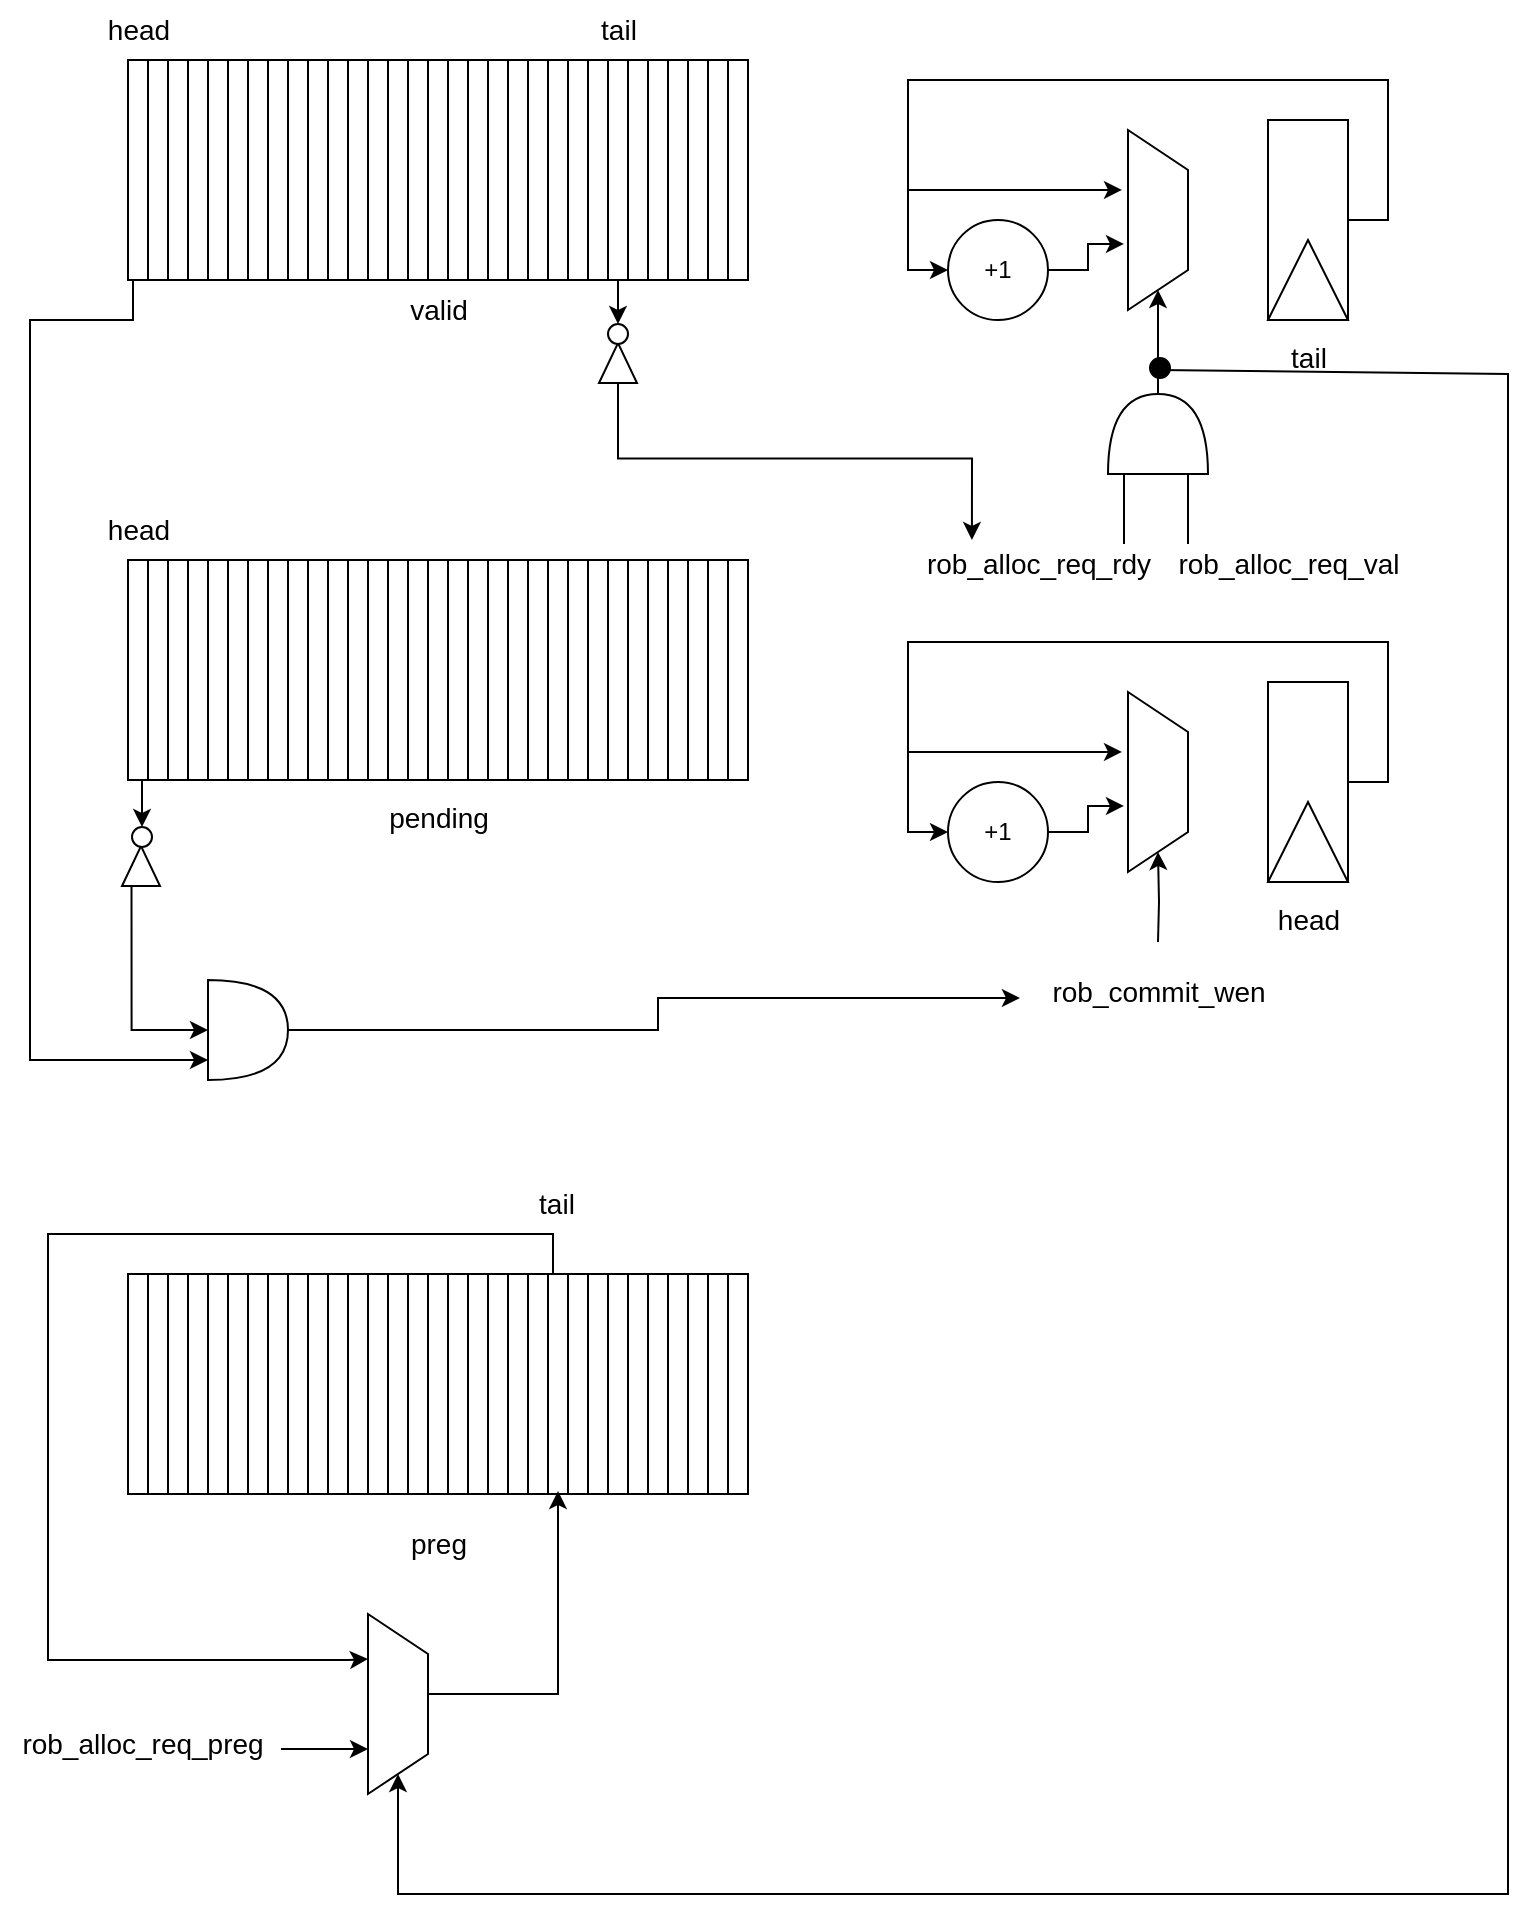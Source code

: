 <mxfile version="24.8.6">
  <diagram name="第 1 页" id="hRMLbgi6yYKYOpbBuX7m">
    <mxGraphModel dx="1364" dy="793" grid="1" gridSize="10" guides="1" tooltips="1" connect="1" arrows="1" fold="1" page="1" pageScale="1" pageWidth="827" pageHeight="1169" math="0" shadow="0">
      <root>
        <mxCell id="0" />
        <mxCell id="1" parent="0" />
        <mxCell id="mJkIKe1cEbUoPiehUwoR-169" style="edgeStyle=orthogonalEdgeStyle;rounded=0;orthogonalLoop=1;jettySize=auto;html=1;exitX=0;exitY=0.25;exitDx=0;exitDy=0;" edge="1" parent="1" source="mJkIKe1cEbUoPiehUwoR-2">
          <mxGeometry relative="1" as="geometry">
            <mxPoint x="110" y="663" as="targetPoint" />
            <Array as="points">
              <mxPoint x="73" y="293" />
              <mxPoint x="21" y="293" />
              <mxPoint x="21" y="663" />
              <mxPoint x="70" y="663" />
            </Array>
          </mxGeometry>
        </mxCell>
        <mxCell id="mJkIKe1cEbUoPiehUwoR-2" value="" style="rounded=0;whiteSpace=wrap;html=1;rotation=-90;" vertex="1" parent="1">
          <mxGeometry x="20" y="213" width="110" height="10" as="geometry" />
        </mxCell>
        <mxCell id="mJkIKe1cEbUoPiehUwoR-3" value="" style="rounded=0;whiteSpace=wrap;html=1;rotation=-90;" vertex="1" parent="1">
          <mxGeometry x="30" y="213" width="110" height="10" as="geometry" />
        </mxCell>
        <mxCell id="mJkIKe1cEbUoPiehUwoR-4" value="" style="rounded=0;whiteSpace=wrap;html=1;rotation=-90;" vertex="1" parent="1">
          <mxGeometry x="40" y="213" width="110" height="10" as="geometry" />
        </mxCell>
        <mxCell id="mJkIKe1cEbUoPiehUwoR-5" value="" style="rounded=0;whiteSpace=wrap;html=1;rotation=-90;" vertex="1" parent="1">
          <mxGeometry x="50" y="213" width="110" height="10" as="geometry" />
        </mxCell>
        <mxCell id="mJkIKe1cEbUoPiehUwoR-6" value="" style="rounded=0;whiteSpace=wrap;html=1;rotation=-90;" vertex="1" parent="1">
          <mxGeometry x="60" y="213" width="110" height="10" as="geometry" />
        </mxCell>
        <mxCell id="mJkIKe1cEbUoPiehUwoR-7" value="" style="rounded=0;whiteSpace=wrap;html=1;rotation=-90;" vertex="1" parent="1">
          <mxGeometry x="70" y="213" width="110" height="10" as="geometry" />
        </mxCell>
        <mxCell id="mJkIKe1cEbUoPiehUwoR-8" value="" style="rounded=0;whiteSpace=wrap;html=1;rotation=-90;" vertex="1" parent="1">
          <mxGeometry x="80" y="213" width="110" height="10" as="geometry" />
        </mxCell>
        <mxCell id="mJkIKe1cEbUoPiehUwoR-9" value="" style="rounded=0;whiteSpace=wrap;html=1;rotation=-90;" vertex="1" parent="1">
          <mxGeometry x="90" y="213" width="110" height="10" as="geometry" />
        </mxCell>
        <mxCell id="mJkIKe1cEbUoPiehUwoR-10" value="" style="rounded=0;whiteSpace=wrap;html=1;rotation=-90;" vertex="1" parent="1">
          <mxGeometry x="100" y="213" width="110" height="10" as="geometry" />
        </mxCell>
        <mxCell id="mJkIKe1cEbUoPiehUwoR-11" value="" style="rounded=0;whiteSpace=wrap;html=1;rotation=-90;" vertex="1" parent="1">
          <mxGeometry x="110" y="213" width="110" height="10" as="geometry" />
        </mxCell>
        <mxCell id="mJkIKe1cEbUoPiehUwoR-12" value="" style="rounded=0;whiteSpace=wrap;html=1;rotation=-90;" vertex="1" parent="1">
          <mxGeometry x="120" y="213" width="110" height="10" as="geometry" />
        </mxCell>
        <mxCell id="mJkIKe1cEbUoPiehUwoR-13" value="" style="rounded=0;whiteSpace=wrap;html=1;rotation=-90;" vertex="1" parent="1">
          <mxGeometry x="130" y="213" width="110" height="10" as="geometry" />
        </mxCell>
        <mxCell id="mJkIKe1cEbUoPiehUwoR-14" value="" style="rounded=0;whiteSpace=wrap;html=1;rotation=-90;" vertex="1" parent="1">
          <mxGeometry x="140" y="213" width="110" height="10" as="geometry" />
        </mxCell>
        <mxCell id="mJkIKe1cEbUoPiehUwoR-15" value="" style="rounded=0;whiteSpace=wrap;html=1;rotation=-90;" vertex="1" parent="1">
          <mxGeometry x="150" y="213" width="110" height="10" as="geometry" />
        </mxCell>
        <mxCell id="mJkIKe1cEbUoPiehUwoR-16" value="" style="rounded=0;whiteSpace=wrap;html=1;rotation=-90;" vertex="1" parent="1">
          <mxGeometry x="160" y="213" width="110" height="10" as="geometry" />
        </mxCell>
        <mxCell id="mJkIKe1cEbUoPiehUwoR-17" value="" style="rounded=0;whiteSpace=wrap;html=1;rotation=-90;" vertex="1" parent="1">
          <mxGeometry x="170" y="213" width="110" height="10" as="geometry" />
        </mxCell>
        <mxCell id="mJkIKe1cEbUoPiehUwoR-18" value="" style="rounded=0;whiteSpace=wrap;html=1;rotation=-90;" vertex="1" parent="1">
          <mxGeometry x="170" y="213" width="110" height="10" as="geometry" />
        </mxCell>
        <mxCell id="mJkIKe1cEbUoPiehUwoR-19" value="" style="rounded=0;whiteSpace=wrap;html=1;rotation=-90;" vertex="1" parent="1">
          <mxGeometry x="180" y="213" width="110" height="10" as="geometry" />
        </mxCell>
        <mxCell id="mJkIKe1cEbUoPiehUwoR-20" value="" style="rounded=0;whiteSpace=wrap;html=1;rotation=-90;" vertex="1" parent="1">
          <mxGeometry x="190" y="213" width="110" height="10" as="geometry" />
        </mxCell>
        <mxCell id="mJkIKe1cEbUoPiehUwoR-21" value="" style="rounded=0;whiteSpace=wrap;html=1;rotation=-90;" vertex="1" parent="1">
          <mxGeometry x="200" y="213" width="110" height="10" as="geometry" />
        </mxCell>
        <mxCell id="mJkIKe1cEbUoPiehUwoR-22" value="" style="rounded=0;whiteSpace=wrap;html=1;rotation=-90;" vertex="1" parent="1">
          <mxGeometry x="210" y="213" width="110" height="10" as="geometry" />
        </mxCell>
        <mxCell id="mJkIKe1cEbUoPiehUwoR-23" value="" style="rounded=0;whiteSpace=wrap;html=1;rotation=-90;" vertex="1" parent="1">
          <mxGeometry x="220" y="213" width="110" height="10" as="geometry" />
        </mxCell>
        <mxCell id="mJkIKe1cEbUoPiehUwoR-24" value="" style="rounded=0;whiteSpace=wrap;html=1;rotation=-90;" vertex="1" parent="1">
          <mxGeometry x="230" y="213" width="110" height="10" as="geometry" />
        </mxCell>
        <mxCell id="mJkIKe1cEbUoPiehUwoR-25" value="" style="rounded=0;whiteSpace=wrap;html=1;rotation=-90;" vertex="1" parent="1">
          <mxGeometry x="240" y="213" width="110" height="10" as="geometry" />
        </mxCell>
        <mxCell id="mJkIKe1cEbUoPiehUwoR-26" value="" style="rounded=0;whiteSpace=wrap;html=1;rotation=-90;" vertex="1" parent="1">
          <mxGeometry x="250" y="213" width="110" height="10" as="geometry" />
        </mxCell>
        <mxCell id="mJkIKe1cEbUoPiehUwoR-197" style="edgeStyle=orthogonalEdgeStyle;rounded=0;orthogonalLoop=1;jettySize=auto;html=1;exitX=0;exitY=0.25;exitDx=0;exitDy=0;entryX=0.5;entryY=0;entryDx=0;entryDy=0;" edge="1" parent="1" source="mJkIKe1cEbUoPiehUwoR-27" target="mJkIKe1cEbUoPiehUwoR-195">
          <mxGeometry relative="1" as="geometry" />
        </mxCell>
        <mxCell id="mJkIKe1cEbUoPiehUwoR-27" value="" style="rounded=0;whiteSpace=wrap;html=1;rotation=-90;" vertex="1" parent="1">
          <mxGeometry x="260" y="213" width="110" height="10" as="geometry" />
        </mxCell>
        <mxCell id="mJkIKe1cEbUoPiehUwoR-28" value="" style="rounded=0;whiteSpace=wrap;html=1;rotation=-90;" vertex="1" parent="1">
          <mxGeometry x="270" y="213" width="110" height="10" as="geometry" />
        </mxCell>
        <mxCell id="mJkIKe1cEbUoPiehUwoR-29" value="" style="rounded=0;whiteSpace=wrap;html=1;rotation=-90;" vertex="1" parent="1">
          <mxGeometry x="280" y="213" width="110" height="10" as="geometry" />
        </mxCell>
        <mxCell id="mJkIKe1cEbUoPiehUwoR-30" value="" style="rounded=0;whiteSpace=wrap;html=1;rotation=-90;" vertex="1" parent="1">
          <mxGeometry x="290" y="213" width="110" height="10" as="geometry" />
        </mxCell>
        <mxCell id="mJkIKe1cEbUoPiehUwoR-31" value="" style="rounded=0;whiteSpace=wrap;html=1;rotation=-90;" vertex="1" parent="1">
          <mxGeometry x="300" y="213" width="110" height="10" as="geometry" />
        </mxCell>
        <mxCell id="mJkIKe1cEbUoPiehUwoR-32" value="" style="rounded=0;whiteSpace=wrap;html=1;rotation=-90;" vertex="1" parent="1">
          <mxGeometry x="310" y="213" width="110" height="10" as="geometry" />
        </mxCell>
        <mxCell id="mJkIKe1cEbUoPiehUwoR-33" value="" style="rounded=0;whiteSpace=wrap;html=1;rotation=-90;" vertex="1" parent="1">
          <mxGeometry x="320" y="213" width="110" height="10" as="geometry" />
        </mxCell>
        <mxCell id="mJkIKe1cEbUoPiehUwoR-34" value="" style="rounded=0;whiteSpace=wrap;html=1;rotation=-90;" vertex="1" parent="1">
          <mxGeometry x="20" y="463" width="110" height="10" as="geometry" />
        </mxCell>
        <mxCell id="mJkIKe1cEbUoPiehUwoR-179" style="edgeStyle=orthogonalEdgeStyle;rounded=0;orthogonalLoop=1;jettySize=auto;html=1;exitX=0;exitY=0;exitDx=0;exitDy=0;entryX=0.5;entryY=0;entryDx=0;entryDy=0;" edge="1" parent="1" source="mJkIKe1cEbUoPiehUwoR-35" target="mJkIKe1cEbUoPiehUwoR-174">
          <mxGeometry relative="1" as="geometry" />
        </mxCell>
        <mxCell id="mJkIKe1cEbUoPiehUwoR-35" value="" style="rounded=0;whiteSpace=wrap;html=1;rotation=-90;" vertex="1" parent="1">
          <mxGeometry x="30" y="463" width="110" height="10" as="geometry" />
        </mxCell>
        <mxCell id="mJkIKe1cEbUoPiehUwoR-36" value="" style="rounded=0;whiteSpace=wrap;html=1;rotation=-90;" vertex="1" parent="1">
          <mxGeometry x="40" y="463" width="110" height="10" as="geometry" />
        </mxCell>
        <mxCell id="mJkIKe1cEbUoPiehUwoR-37" value="" style="rounded=0;whiteSpace=wrap;html=1;rotation=-90;" vertex="1" parent="1">
          <mxGeometry x="50" y="463" width="110" height="10" as="geometry" />
        </mxCell>
        <mxCell id="mJkIKe1cEbUoPiehUwoR-38" value="" style="rounded=0;whiteSpace=wrap;html=1;rotation=-90;" vertex="1" parent="1">
          <mxGeometry x="60" y="463" width="110" height="10" as="geometry" />
        </mxCell>
        <mxCell id="mJkIKe1cEbUoPiehUwoR-39" value="" style="rounded=0;whiteSpace=wrap;html=1;rotation=-90;" vertex="1" parent="1">
          <mxGeometry x="70" y="463" width="110" height="10" as="geometry" />
        </mxCell>
        <mxCell id="mJkIKe1cEbUoPiehUwoR-40" value="" style="rounded=0;whiteSpace=wrap;html=1;rotation=-90;" vertex="1" parent="1">
          <mxGeometry x="80" y="463" width="110" height="10" as="geometry" />
        </mxCell>
        <mxCell id="mJkIKe1cEbUoPiehUwoR-41" value="" style="rounded=0;whiteSpace=wrap;html=1;rotation=-90;" vertex="1" parent="1">
          <mxGeometry x="90" y="463" width="110" height="10" as="geometry" />
        </mxCell>
        <mxCell id="mJkIKe1cEbUoPiehUwoR-42" value="" style="rounded=0;whiteSpace=wrap;html=1;rotation=-90;" vertex="1" parent="1">
          <mxGeometry x="100" y="463" width="110" height="10" as="geometry" />
        </mxCell>
        <mxCell id="mJkIKe1cEbUoPiehUwoR-43" value="" style="rounded=0;whiteSpace=wrap;html=1;rotation=-90;" vertex="1" parent="1">
          <mxGeometry x="110" y="463" width="110" height="10" as="geometry" />
        </mxCell>
        <mxCell id="mJkIKe1cEbUoPiehUwoR-44" value="" style="rounded=0;whiteSpace=wrap;html=1;rotation=-90;" vertex="1" parent="1">
          <mxGeometry x="120" y="463" width="110" height="10" as="geometry" />
        </mxCell>
        <mxCell id="mJkIKe1cEbUoPiehUwoR-45" value="" style="rounded=0;whiteSpace=wrap;html=1;rotation=-90;" vertex="1" parent="1">
          <mxGeometry x="130" y="463" width="110" height="10" as="geometry" />
        </mxCell>
        <mxCell id="mJkIKe1cEbUoPiehUwoR-46" value="" style="rounded=0;whiteSpace=wrap;html=1;rotation=-90;" vertex="1" parent="1">
          <mxGeometry x="140" y="463" width="110" height="10" as="geometry" />
        </mxCell>
        <mxCell id="mJkIKe1cEbUoPiehUwoR-47" value="" style="rounded=0;whiteSpace=wrap;html=1;rotation=-90;" vertex="1" parent="1">
          <mxGeometry x="150" y="463" width="110" height="10" as="geometry" />
        </mxCell>
        <mxCell id="mJkIKe1cEbUoPiehUwoR-48" value="" style="rounded=0;whiteSpace=wrap;html=1;rotation=-90;" vertex="1" parent="1">
          <mxGeometry x="160" y="463" width="110" height="10" as="geometry" />
        </mxCell>
        <mxCell id="mJkIKe1cEbUoPiehUwoR-49" value="" style="rounded=0;whiteSpace=wrap;html=1;rotation=-90;" vertex="1" parent="1">
          <mxGeometry x="170" y="463" width="110" height="10" as="geometry" />
        </mxCell>
        <mxCell id="mJkIKe1cEbUoPiehUwoR-50" value="" style="rounded=0;whiteSpace=wrap;html=1;rotation=-90;" vertex="1" parent="1">
          <mxGeometry x="170" y="463" width="110" height="10" as="geometry" />
        </mxCell>
        <mxCell id="mJkIKe1cEbUoPiehUwoR-51" value="" style="rounded=0;whiteSpace=wrap;html=1;rotation=-90;" vertex="1" parent="1">
          <mxGeometry x="180" y="463" width="110" height="10" as="geometry" />
        </mxCell>
        <mxCell id="mJkIKe1cEbUoPiehUwoR-52" value="" style="rounded=0;whiteSpace=wrap;html=1;rotation=-90;" vertex="1" parent="1">
          <mxGeometry x="190" y="463" width="110" height="10" as="geometry" />
        </mxCell>
        <mxCell id="mJkIKe1cEbUoPiehUwoR-53" value="" style="rounded=0;whiteSpace=wrap;html=1;rotation=-90;" vertex="1" parent="1">
          <mxGeometry x="200" y="463" width="110" height="10" as="geometry" />
        </mxCell>
        <mxCell id="mJkIKe1cEbUoPiehUwoR-54" value="" style="rounded=0;whiteSpace=wrap;html=1;rotation=-90;" vertex="1" parent="1">
          <mxGeometry x="210" y="463" width="110" height="10" as="geometry" />
        </mxCell>
        <mxCell id="mJkIKe1cEbUoPiehUwoR-55" value="" style="rounded=0;whiteSpace=wrap;html=1;rotation=-90;" vertex="1" parent="1">
          <mxGeometry x="220" y="463" width="110" height="10" as="geometry" />
        </mxCell>
        <mxCell id="mJkIKe1cEbUoPiehUwoR-56" value="" style="rounded=0;whiteSpace=wrap;html=1;rotation=-90;" vertex="1" parent="1">
          <mxGeometry x="230" y="463" width="110" height="10" as="geometry" />
        </mxCell>
        <mxCell id="mJkIKe1cEbUoPiehUwoR-57" value="" style="rounded=0;whiteSpace=wrap;html=1;rotation=-90;" vertex="1" parent="1">
          <mxGeometry x="240" y="463" width="110" height="10" as="geometry" />
        </mxCell>
        <mxCell id="mJkIKe1cEbUoPiehUwoR-58" value="" style="rounded=0;whiteSpace=wrap;html=1;rotation=-90;" vertex="1" parent="1">
          <mxGeometry x="250" y="463" width="110" height="10" as="geometry" />
        </mxCell>
        <mxCell id="mJkIKe1cEbUoPiehUwoR-59" value="" style="rounded=0;whiteSpace=wrap;html=1;rotation=-90;" vertex="1" parent="1">
          <mxGeometry x="260" y="463" width="110" height="10" as="geometry" />
        </mxCell>
        <mxCell id="mJkIKe1cEbUoPiehUwoR-60" value="" style="rounded=0;whiteSpace=wrap;html=1;rotation=-90;" vertex="1" parent="1">
          <mxGeometry x="270" y="463" width="110" height="10" as="geometry" />
        </mxCell>
        <mxCell id="mJkIKe1cEbUoPiehUwoR-61" value="" style="rounded=0;whiteSpace=wrap;html=1;rotation=-90;" vertex="1" parent="1">
          <mxGeometry x="280" y="463" width="110" height="10" as="geometry" />
        </mxCell>
        <mxCell id="mJkIKe1cEbUoPiehUwoR-62" value="" style="rounded=0;whiteSpace=wrap;html=1;rotation=-90;" vertex="1" parent="1">
          <mxGeometry x="290" y="463" width="110" height="10" as="geometry" />
        </mxCell>
        <mxCell id="mJkIKe1cEbUoPiehUwoR-63" value="" style="rounded=0;whiteSpace=wrap;html=1;rotation=-90;" vertex="1" parent="1">
          <mxGeometry x="300" y="463" width="110" height="10" as="geometry" />
        </mxCell>
        <mxCell id="mJkIKe1cEbUoPiehUwoR-64" value="" style="rounded=0;whiteSpace=wrap;html=1;rotation=-90;" vertex="1" parent="1">
          <mxGeometry x="310" y="463" width="110" height="10" as="geometry" />
        </mxCell>
        <mxCell id="mJkIKe1cEbUoPiehUwoR-65" value="" style="rounded=0;whiteSpace=wrap;html=1;rotation=-90;" vertex="1" parent="1">
          <mxGeometry x="320" y="463" width="110" height="10" as="geometry" />
        </mxCell>
        <mxCell id="mJkIKe1cEbUoPiehUwoR-66" value="" style="rounded=0;whiteSpace=wrap;html=1;rotation=-90;" vertex="1" parent="1">
          <mxGeometry x="20" y="820" width="110" height="10" as="geometry" />
        </mxCell>
        <mxCell id="mJkIKe1cEbUoPiehUwoR-67" value="" style="rounded=0;whiteSpace=wrap;html=1;rotation=-90;" vertex="1" parent="1">
          <mxGeometry x="30" y="820" width="110" height="10" as="geometry" />
        </mxCell>
        <mxCell id="mJkIKe1cEbUoPiehUwoR-68" value="" style="rounded=0;whiteSpace=wrap;html=1;rotation=-90;" vertex="1" parent="1">
          <mxGeometry x="40" y="820" width="110" height="10" as="geometry" />
        </mxCell>
        <mxCell id="mJkIKe1cEbUoPiehUwoR-69" value="" style="rounded=0;whiteSpace=wrap;html=1;rotation=-90;" vertex="1" parent="1">
          <mxGeometry x="50" y="820" width="110" height="10" as="geometry" />
        </mxCell>
        <mxCell id="mJkIKe1cEbUoPiehUwoR-70" value="" style="rounded=0;whiteSpace=wrap;html=1;rotation=-90;" vertex="1" parent="1">
          <mxGeometry x="60" y="820" width="110" height="10" as="geometry" />
        </mxCell>
        <mxCell id="mJkIKe1cEbUoPiehUwoR-71" value="" style="rounded=0;whiteSpace=wrap;html=1;rotation=-90;" vertex="1" parent="1">
          <mxGeometry x="70" y="820" width="110" height="10" as="geometry" />
        </mxCell>
        <mxCell id="mJkIKe1cEbUoPiehUwoR-72" value="" style="rounded=0;whiteSpace=wrap;html=1;rotation=-90;" vertex="1" parent="1">
          <mxGeometry x="80" y="820" width="110" height="10" as="geometry" />
        </mxCell>
        <mxCell id="mJkIKe1cEbUoPiehUwoR-73" value="" style="rounded=0;whiteSpace=wrap;html=1;rotation=-90;" vertex="1" parent="1">
          <mxGeometry x="90" y="820" width="110" height="10" as="geometry" />
        </mxCell>
        <mxCell id="mJkIKe1cEbUoPiehUwoR-74" value="" style="rounded=0;whiteSpace=wrap;html=1;rotation=-90;" vertex="1" parent="1">
          <mxGeometry x="100" y="820" width="110" height="10" as="geometry" />
        </mxCell>
        <mxCell id="mJkIKe1cEbUoPiehUwoR-75" value="" style="rounded=0;whiteSpace=wrap;html=1;rotation=-90;" vertex="1" parent="1">
          <mxGeometry x="110" y="820" width="110" height="10" as="geometry" />
        </mxCell>
        <mxCell id="mJkIKe1cEbUoPiehUwoR-76" value="" style="rounded=0;whiteSpace=wrap;html=1;rotation=-90;" vertex="1" parent="1">
          <mxGeometry x="120" y="820" width="110" height="10" as="geometry" />
        </mxCell>
        <mxCell id="mJkIKe1cEbUoPiehUwoR-77" value="" style="rounded=0;whiteSpace=wrap;html=1;rotation=-90;" vertex="1" parent="1">
          <mxGeometry x="130" y="820" width="110" height="10" as="geometry" />
        </mxCell>
        <mxCell id="mJkIKe1cEbUoPiehUwoR-78" value="" style="rounded=0;whiteSpace=wrap;html=1;rotation=-90;" vertex="1" parent="1">
          <mxGeometry x="140" y="820" width="110" height="10" as="geometry" />
        </mxCell>
        <mxCell id="mJkIKe1cEbUoPiehUwoR-79" value="" style="rounded=0;whiteSpace=wrap;html=1;rotation=-90;" vertex="1" parent="1">
          <mxGeometry x="150" y="820" width="110" height="10" as="geometry" />
        </mxCell>
        <mxCell id="mJkIKe1cEbUoPiehUwoR-80" value="" style="rounded=0;whiteSpace=wrap;html=1;rotation=-90;" vertex="1" parent="1">
          <mxGeometry x="160" y="820" width="110" height="10" as="geometry" />
        </mxCell>
        <mxCell id="mJkIKe1cEbUoPiehUwoR-81" value="" style="rounded=0;whiteSpace=wrap;html=1;rotation=-90;" vertex="1" parent="1">
          <mxGeometry x="170" y="820" width="110" height="10" as="geometry" />
        </mxCell>
        <mxCell id="mJkIKe1cEbUoPiehUwoR-82" value="" style="rounded=0;whiteSpace=wrap;html=1;rotation=-90;" vertex="1" parent="1">
          <mxGeometry x="170" y="820" width="110" height="10" as="geometry" />
        </mxCell>
        <mxCell id="mJkIKe1cEbUoPiehUwoR-83" value="" style="rounded=0;whiteSpace=wrap;html=1;rotation=-90;" vertex="1" parent="1">
          <mxGeometry x="180" y="820" width="110" height="10" as="geometry" />
        </mxCell>
        <mxCell id="mJkIKe1cEbUoPiehUwoR-84" value="" style="rounded=0;whiteSpace=wrap;html=1;rotation=-90;" vertex="1" parent="1">
          <mxGeometry x="190" y="820" width="110" height="10" as="geometry" />
        </mxCell>
        <mxCell id="mJkIKe1cEbUoPiehUwoR-85" value="" style="rounded=0;whiteSpace=wrap;html=1;rotation=-90;" vertex="1" parent="1">
          <mxGeometry x="200" y="820" width="110" height="10" as="geometry" />
        </mxCell>
        <mxCell id="mJkIKe1cEbUoPiehUwoR-86" value="" style="rounded=0;whiteSpace=wrap;html=1;rotation=-90;" vertex="1" parent="1">
          <mxGeometry x="210" y="820" width="110" height="10" as="geometry" />
        </mxCell>
        <mxCell id="mJkIKe1cEbUoPiehUwoR-87" value="" style="rounded=0;whiteSpace=wrap;html=1;rotation=-90;" vertex="1" parent="1">
          <mxGeometry x="220" y="820" width="110" height="10" as="geometry" />
        </mxCell>
        <mxCell id="mJkIKe1cEbUoPiehUwoR-202" style="edgeStyle=orthogonalEdgeStyle;rounded=0;orthogonalLoop=1;jettySize=auto;html=1;exitX=1;exitY=0.25;exitDx=0;exitDy=0;entryX=0.25;entryY=1;entryDx=0;entryDy=0;" edge="1" parent="1" source="mJkIKe1cEbUoPiehUwoR-88" target="mJkIKe1cEbUoPiehUwoR-200">
          <mxGeometry relative="1" as="geometry">
            <mxPoint x="100" y="970" as="targetPoint" />
            <Array as="points">
              <mxPoint x="283" y="750" />
              <mxPoint x="30" y="750" />
              <mxPoint x="30" y="963" />
              <mxPoint x="180" y="963" />
            </Array>
          </mxGeometry>
        </mxCell>
        <mxCell id="mJkIKe1cEbUoPiehUwoR-88" value="" style="rounded=0;whiteSpace=wrap;html=1;rotation=-90;" vertex="1" parent="1">
          <mxGeometry x="230" y="820" width="110" height="10" as="geometry" />
        </mxCell>
        <mxCell id="mJkIKe1cEbUoPiehUwoR-89" value="" style="rounded=0;whiteSpace=wrap;html=1;rotation=-90;" vertex="1" parent="1">
          <mxGeometry x="240" y="820" width="110" height="10" as="geometry" />
        </mxCell>
        <mxCell id="mJkIKe1cEbUoPiehUwoR-90" value="" style="rounded=0;whiteSpace=wrap;html=1;rotation=-90;" vertex="1" parent="1">
          <mxGeometry x="250" y="820" width="110" height="10" as="geometry" />
        </mxCell>
        <mxCell id="mJkIKe1cEbUoPiehUwoR-91" value="" style="rounded=0;whiteSpace=wrap;html=1;rotation=-90;" vertex="1" parent="1">
          <mxGeometry x="260" y="820" width="110" height="10" as="geometry" />
        </mxCell>
        <mxCell id="mJkIKe1cEbUoPiehUwoR-92" value="" style="rounded=0;whiteSpace=wrap;html=1;rotation=-90;" vertex="1" parent="1">
          <mxGeometry x="270" y="820" width="110" height="10" as="geometry" />
        </mxCell>
        <mxCell id="mJkIKe1cEbUoPiehUwoR-93" value="" style="rounded=0;whiteSpace=wrap;html=1;rotation=-90;" vertex="1" parent="1">
          <mxGeometry x="280" y="820" width="110" height="10" as="geometry" />
        </mxCell>
        <mxCell id="mJkIKe1cEbUoPiehUwoR-94" value="" style="rounded=0;whiteSpace=wrap;html=1;rotation=-90;" vertex="1" parent="1">
          <mxGeometry x="290" y="820" width="110" height="10" as="geometry" />
        </mxCell>
        <mxCell id="mJkIKe1cEbUoPiehUwoR-95" value="" style="rounded=0;whiteSpace=wrap;html=1;rotation=-90;" vertex="1" parent="1">
          <mxGeometry x="300" y="820" width="110" height="10" as="geometry" />
        </mxCell>
        <mxCell id="mJkIKe1cEbUoPiehUwoR-96" value="" style="rounded=0;whiteSpace=wrap;html=1;rotation=-90;" vertex="1" parent="1">
          <mxGeometry x="310" y="820" width="110" height="10" as="geometry" />
        </mxCell>
        <mxCell id="mJkIKe1cEbUoPiehUwoR-97" value="" style="rounded=0;whiteSpace=wrap;html=1;rotation=-90;" vertex="1" parent="1">
          <mxGeometry x="320" y="820" width="110" height="10" as="geometry" />
        </mxCell>
        <mxCell id="mJkIKe1cEbUoPiehUwoR-130" value="&lt;font style=&quot;font-size: 14px;&quot;&gt;valid&lt;/font&gt;" style="text;html=1;align=center;verticalAlign=middle;resizable=0;points=[];autosize=1;strokeColor=none;fillColor=none;" vertex="1" parent="1">
          <mxGeometry x="200" y="273" width="50" height="30" as="geometry" />
        </mxCell>
        <mxCell id="mJkIKe1cEbUoPiehUwoR-131" value="&lt;font style=&quot;font-size: 14px;&quot;&gt;pending&lt;/font&gt;" style="text;html=1;align=center;verticalAlign=middle;resizable=0;points=[];autosize=1;strokeColor=none;fillColor=none;" vertex="1" parent="1">
          <mxGeometry x="190" y="527" width="70" height="30" as="geometry" />
        </mxCell>
        <mxCell id="mJkIKe1cEbUoPiehUwoR-132" value="&lt;font style=&quot;font-size: 14px;&quot;&gt;preg&lt;/font&gt;" style="text;html=1;align=center;verticalAlign=middle;resizable=0;points=[];autosize=1;strokeColor=none;fillColor=none;" vertex="1" parent="1">
          <mxGeometry x="200" y="890" width="50" height="30" as="geometry" />
        </mxCell>
        <mxCell id="mJkIKe1cEbUoPiehUwoR-140" style="edgeStyle=orthogonalEdgeStyle;rounded=0;orthogonalLoop=1;jettySize=auto;html=1;exitX=0.5;exitY=1;exitDx=0;exitDy=0;" edge="1" parent="1" source="mJkIKe1cEbUoPiehUwoR-136" target="mJkIKe1cEbUoPiehUwoR-142">
          <mxGeometry relative="1" as="geometry">
            <mxPoint x="500" y="273" as="targetPoint" />
            <Array as="points">
              <mxPoint x="700" y="243" />
              <mxPoint x="700" y="173" />
              <mxPoint x="460" y="173" />
            </Array>
          </mxGeometry>
        </mxCell>
        <mxCell id="mJkIKe1cEbUoPiehUwoR-136" value="" style="rounded=0;whiteSpace=wrap;html=1;rotation=-90;" vertex="1" parent="1">
          <mxGeometry x="610" y="223" width="100" height="40" as="geometry" />
        </mxCell>
        <mxCell id="mJkIKe1cEbUoPiehUwoR-137" value="" style="triangle;whiteSpace=wrap;html=1;rotation=-90;" vertex="1" parent="1">
          <mxGeometry x="640" y="253" width="40" height="40" as="geometry" />
        </mxCell>
        <mxCell id="mJkIKe1cEbUoPiehUwoR-138" value="&lt;font style=&quot;font-size: 14px;&quot;&gt;tail&lt;/font&gt;" style="text;html=1;align=center;verticalAlign=middle;resizable=0;points=[];autosize=1;strokeColor=none;fillColor=none;" vertex="1" parent="1">
          <mxGeometry x="640" y="297" width="40" height="30" as="geometry" />
        </mxCell>
        <mxCell id="mJkIKe1cEbUoPiehUwoR-139" value="" style="shape=trapezoid;perimeter=trapezoidPerimeter;whiteSpace=wrap;html=1;fixedSize=1;rotation=90;" vertex="1" parent="1">
          <mxGeometry x="540" y="228" width="90" height="30" as="geometry" />
        </mxCell>
        <mxCell id="mJkIKe1cEbUoPiehUwoR-141" value="" style="endArrow=classic;html=1;rounded=0;entryX=0.333;entryY=1.1;entryDx=0;entryDy=0;entryPerimeter=0;" edge="1" parent="1" target="mJkIKe1cEbUoPiehUwoR-139">
          <mxGeometry width="50" height="50" relative="1" as="geometry">
            <mxPoint x="460" y="228" as="sourcePoint" />
            <mxPoint x="510" y="178" as="targetPoint" />
          </mxGeometry>
        </mxCell>
        <mxCell id="mJkIKe1cEbUoPiehUwoR-142" value="+1" style="ellipse;whiteSpace=wrap;html=1;aspect=fixed;" vertex="1" parent="1">
          <mxGeometry x="480" y="243" width="50" height="50" as="geometry" />
        </mxCell>
        <mxCell id="mJkIKe1cEbUoPiehUwoR-145" style="edgeStyle=orthogonalEdgeStyle;rounded=0;orthogonalLoop=1;jettySize=auto;html=1;exitX=1;exitY=0.5;exitDx=0;exitDy=0;entryX=0.633;entryY=1.067;entryDx=0;entryDy=0;entryPerimeter=0;" edge="1" parent="1" source="mJkIKe1cEbUoPiehUwoR-142" target="mJkIKe1cEbUoPiehUwoR-139">
          <mxGeometry relative="1" as="geometry" />
        </mxCell>
        <mxCell id="mJkIKe1cEbUoPiehUwoR-147" style="edgeStyle=orthogonalEdgeStyle;rounded=0;orthogonalLoop=1;jettySize=auto;html=1;exitX=1;exitY=0.5;exitDx=0;exitDy=0;exitPerimeter=0;entryX=1;entryY=0.5;entryDx=0;entryDy=0;" edge="1" parent="1" source="mJkIKe1cEbUoPiehUwoR-146" target="mJkIKe1cEbUoPiehUwoR-139">
          <mxGeometry relative="1" as="geometry" />
        </mxCell>
        <mxCell id="mJkIKe1cEbUoPiehUwoR-146" value="" style="shape=or;whiteSpace=wrap;html=1;rotation=-90;" vertex="1" parent="1">
          <mxGeometry x="565" y="325" width="40" height="50" as="geometry" />
        </mxCell>
        <mxCell id="mJkIKe1cEbUoPiehUwoR-149" value="&lt;font style=&quot;font-size: 14px;&quot;&gt;rob_alloc_req_rdy&lt;/font&gt;" style="text;html=1;align=center;verticalAlign=middle;resizable=0;points=[];autosize=1;strokeColor=none;fillColor=none;" vertex="1" parent="1">
          <mxGeometry x="455" y="400" width="140" height="30" as="geometry" />
        </mxCell>
        <mxCell id="mJkIKe1cEbUoPiehUwoR-150" value="&lt;font style=&quot;font-size: 14px;&quot;&gt;rob_alloc_req_val&lt;/font&gt;" style="text;html=1;align=center;verticalAlign=middle;resizable=0;points=[];autosize=1;strokeColor=none;fillColor=none;" vertex="1" parent="1">
          <mxGeometry x="585" y="400" width="130" height="30" as="geometry" />
        </mxCell>
        <mxCell id="mJkIKe1cEbUoPiehUwoR-153" value="" style="endArrow=none;html=1;rounded=0;entryX=0;entryY=0.25;entryDx=0;entryDy=0;entryPerimeter=0;" edge="1" parent="1">
          <mxGeometry width="50" height="50" relative="1" as="geometry">
            <mxPoint x="600" y="405" as="sourcePoint" />
            <mxPoint x="600" y="370" as="targetPoint" />
          </mxGeometry>
        </mxCell>
        <mxCell id="mJkIKe1cEbUoPiehUwoR-154" value="" style="endArrow=none;html=1;rounded=0;entryX=0;entryY=0.25;entryDx=0;entryDy=0;entryPerimeter=0;" edge="1" parent="1">
          <mxGeometry width="50" height="50" relative="1" as="geometry">
            <mxPoint x="568" y="405" as="sourcePoint" />
            <mxPoint x="568" y="370" as="targetPoint" />
          </mxGeometry>
        </mxCell>
        <mxCell id="mJkIKe1cEbUoPiehUwoR-155" style="edgeStyle=orthogonalEdgeStyle;rounded=0;orthogonalLoop=1;jettySize=auto;html=1;exitX=0.5;exitY=1;exitDx=0;exitDy=0;" edge="1" parent="1" source="mJkIKe1cEbUoPiehUwoR-156" target="mJkIKe1cEbUoPiehUwoR-161">
          <mxGeometry relative="1" as="geometry">
            <mxPoint x="500" y="554" as="targetPoint" />
            <Array as="points">
              <mxPoint x="700" y="524" />
              <mxPoint x="700" y="454" />
              <mxPoint x="460" y="454" />
            </Array>
          </mxGeometry>
        </mxCell>
        <mxCell id="mJkIKe1cEbUoPiehUwoR-156" value="" style="rounded=0;whiteSpace=wrap;html=1;rotation=-90;" vertex="1" parent="1">
          <mxGeometry x="610" y="504" width="100" height="40" as="geometry" />
        </mxCell>
        <mxCell id="mJkIKe1cEbUoPiehUwoR-157" value="" style="triangle;whiteSpace=wrap;html=1;rotation=-90;" vertex="1" parent="1">
          <mxGeometry x="640" y="534" width="40" height="40" as="geometry" />
        </mxCell>
        <mxCell id="mJkIKe1cEbUoPiehUwoR-158" value="&lt;font style=&quot;font-size: 14px;&quot;&gt;head&lt;/font&gt;" style="text;html=1;align=center;verticalAlign=middle;resizable=0;points=[];autosize=1;strokeColor=none;fillColor=none;" vertex="1" parent="1">
          <mxGeometry x="635" y="578" width="50" height="30" as="geometry" />
        </mxCell>
        <mxCell id="mJkIKe1cEbUoPiehUwoR-159" value="" style="shape=trapezoid;perimeter=trapezoidPerimeter;whiteSpace=wrap;html=1;fixedSize=1;rotation=90;" vertex="1" parent="1">
          <mxGeometry x="540" y="509" width="90" height="30" as="geometry" />
        </mxCell>
        <mxCell id="mJkIKe1cEbUoPiehUwoR-160" value="" style="endArrow=classic;html=1;rounded=0;entryX=0.333;entryY=1.1;entryDx=0;entryDy=0;entryPerimeter=0;" edge="1" parent="1" target="mJkIKe1cEbUoPiehUwoR-159">
          <mxGeometry width="50" height="50" relative="1" as="geometry">
            <mxPoint x="460" y="509" as="sourcePoint" />
            <mxPoint x="510" y="459" as="targetPoint" />
          </mxGeometry>
        </mxCell>
        <mxCell id="mJkIKe1cEbUoPiehUwoR-161" value="+1" style="ellipse;whiteSpace=wrap;html=1;aspect=fixed;" vertex="1" parent="1">
          <mxGeometry x="480" y="524" width="50" height="50" as="geometry" />
        </mxCell>
        <mxCell id="mJkIKe1cEbUoPiehUwoR-162" style="edgeStyle=orthogonalEdgeStyle;rounded=0;orthogonalLoop=1;jettySize=auto;html=1;exitX=1;exitY=0.5;exitDx=0;exitDy=0;entryX=0.633;entryY=1.067;entryDx=0;entryDy=0;entryPerimeter=0;" edge="1" parent="1" source="mJkIKe1cEbUoPiehUwoR-161" target="mJkIKe1cEbUoPiehUwoR-159">
          <mxGeometry relative="1" as="geometry" />
        </mxCell>
        <mxCell id="mJkIKe1cEbUoPiehUwoR-163" style="edgeStyle=orthogonalEdgeStyle;rounded=0;orthogonalLoop=1;jettySize=auto;html=1;exitX=1;exitY=0.5;exitDx=0;exitDy=0;exitPerimeter=0;entryX=1;entryY=0.5;entryDx=0;entryDy=0;" edge="1" parent="1" target="mJkIKe1cEbUoPiehUwoR-159">
          <mxGeometry relative="1" as="geometry">
            <mxPoint x="585" y="604" as="sourcePoint" />
          </mxGeometry>
        </mxCell>
        <mxCell id="mJkIKe1cEbUoPiehUwoR-165" value="&lt;font style=&quot;font-size: 14px;&quot;&gt;rob_commit_wen&lt;/font&gt;" style="text;html=1;align=center;verticalAlign=middle;resizable=0;points=[];autosize=1;strokeColor=none;fillColor=none;" vertex="1" parent="1">
          <mxGeometry x="520" y="614" width="130" height="30" as="geometry" />
        </mxCell>
        <mxCell id="mJkIKe1cEbUoPiehUwoR-177" value="" style="group" vertex="1" connectable="0" parent="1">
          <mxGeometry x="67" y="546.5" width="19" height="29.5" as="geometry" />
        </mxCell>
        <mxCell id="mJkIKe1cEbUoPiehUwoR-172" value="" style="triangle;whiteSpace=wrap;html=1;rotation=-90;" vertex="1" parent="mJkIKe1cEbUoPiehUwoR-177">
          <mxGeometry x="-0.5" y="10" width="20" height="19" as="geometry" />
        </mxCell>
        <mxCell id="mJkIKe1cEbUoPiehUwoR-174" value="" style="ellipse;whiteSpace=wrap;html=1;aspect=fixed;" vertex="1" parent="mJkIKe1cEbUoPiehUwoR-177">
          <mxGeometry x="5" width="10" height="10" as="geometry" />
        </mxCell>
        <mxCell id="mJkIKe1cEbUoPiehUwoR-182" value="" style="shape=or;whiteSpace=wrap;html=1;rotation=0;" vertex="1" parent="1">
          <mxGeometry x="110" y="623" width="40" height="50" as="geometry" />
        </mxCell>
        <mxCell id="mJkIKe1cEbUoPiehUwoR-183" style="edgeStyle=orthogonalEdgeStyle;rounded=0;orthogonalLoop=1;jettySize=auto;html=1;exitX=0;exitY=0.25;exitDx=0;exitDy=0;entryX=0;entryY=0.5;entryDx=0;entryDy=0;entryPerimeter=0;" edge="1" parent="1" source="mJkIKe1cEbUoPiehUwoR-172" target="mJkIKe1cEbUoPiehUwoR-182">
          <mxGeometry relative="1" as="geometry">
            <mxPoint x="72" y="653" as="targetPoint" />
          </mxGeometry>
        </mxCell>
        <mxCell id="mJkIKe1cEbUoPiehUwoR-184" style="edgeStyle=orthogonalEdgeStyle;rounded=0;orthogonalLoop=1;jettySize=auto;html=1;exitX=1;exitY=0.5;exitDx=0;exitDy=0;exitPerimeter=0;entryX=-0.031;entryY=0.6;entryDx=0;entryDy=0;entryPerimeter=0;" edge="1" parent="1" source="mJkIKe1cEbUoPiehUwoR-182" target="mJkIKe1cEbUoPiehUwoR-165">
          <mxGeometry relative="1" as="geometry" />
        </mxCell>
        <mxCell id="mJkIKe1cEbUoPiehUwoR-185" value="&lt;font style=&quot;font-size: 14px;&quot;&gt;head&lt;/font&gt;" style="text;html=1;align=center;verticalAlign=middle;resizable=0;points=[];autosize=1;strokeColor=none;fillColor=none;" vertex="1" parent="1">
          <mxGeometry x="50" y="133" width="50" height="30" as="geometry" />
        </mxCell>
        <mxCell id="mJkIKe1cEbUoPiehUwoR-186" value="&lt;font style=&quot;font-size: 14px;&quot;&gt;head&lt;/font&gt;" style="text;html=1;align=center;verticalAlign=middle;resizable=0;points=[];autosize=1;strokeColor=none;fillColor=none;" vertex="1" parent="1">
          <mxGeometry x="50" y="383" width="50" height="30" as="geometry" />
        </mxCell>
        <mxCell id="mJkIKe1cEbUoPiehUwoR-187" value="&lt;font style=&quot;font-size: 14px;&quot;&gt;tail&lt;/font&gt;" style="text;html=1;align=center;verticalAlign=middle;resizable=0;points=[];autosize=1;strokeColor=none;fillColor=none;" vertex="1" parent="1">
          <mxGeometry x="295" y="133" width="40" height="30" as="geometry" />
        </mxCell>
        <mxCell id="mJkIKe1cEbUoPiehUwoR-190" value="" style="triangle;whiteSpace=wrap;html=1;rotation=-90;" vertex="1" parent="1">
          <mxGeometry x="305" y="305" width="20" height="19" as="geometry" />
        </mxCell>
        <mxCell id="mJkIKe1cEbUoPiehUwoR-195" value="" style="ellipse;whiteSpace=wrap;html=1;aspect=fixed;" vertex="1" parent="1">
          <mxGeometry x="310" y="295" width="10" height="10" as="geometry" />
        </mxCell>
        <mxCell id="mJkIKe1cEbUoPiehUwoR-198" style="edgeStyle=orthogonalEdgeStyle;rounded=0;orthogonalLoop=1;jettySize=auto;html=1;exitX=0;exitY=0.5;exitDx=0;exitDy=0;entryX=0.264;entryY=0.1;entryDx=0;entryDy=0;entryPerimeter=0;" edge="1" parent="1" source="mJkIKe1cEbUoPiehUwoR-190" target="mJkIKe1cEbUoPiehUwoR-149">
          <mxGeometry relative="1" as="geometry" />
        </mxCell>
        <mxCell id="mJkIKe1cEbUoPiehUwoR-199" value="&lt;font style=&quot;font-size: 14px;&quot;&gt;tail&lt;/font&gt;" style="text;html=1;align=center;verticalAlign=middle;resizable=0;points=[];autosize=1;strokeColor=none;fillColor=none;" vertex="1" parent="1">
          <mxGeometry x="264" y="720" width="40" height="30" as="geometry" />
        </mxCell>
        <mxCell id="mJkIKe1cEbUoPiehUwoR-206" style="edgeStyle=orthogonalEdgeStyle;rounded=0;orthogonalLoop=1;jettySize=auto;html=1;exitX=0.422;exitY=0.133;exitDx=0;exitDy=0;exitPerimeter=0;" edge="1" parent="1" source="mJkIKe1cEbUoPiehUwoR-200">
          <mxGeometry relative="1" as="geometry">
            <mxPoint x="240" y="980" as="sourcePoint" />
            <mxPoint x="285" y="878.5" as="targetPoint" />
            <Array as="points">
              <mxPoint x="216" y="980" />
              <mxPoint x="285" y="980" />
            </Array>
          </mxGeometry>
        </mxCell>
        <mxCell id="mJkIKe1cEbUoPiehUwoR-200" value="" style="shape=trapezoid;perimeter=trapezoidPerimeter;whiteSpace=wrap;html=1;fixedSize=1;rotation=90;" vertex="1" parent="1">
          <mxGeometry x="160" y="970" width="90" height="30" as="geometry" />
        </mxCell>
        <mxCell id="mJkIKe1cEbUoPiehUwoR-204" style="edgeStyle=orthogonalEdgeStyle;rounded=0;orthogonalLoop=1;jettySize=auto;html=1;entryX=0.75;entryY=1;entryDx=0;entryDy=0;" edge="1" parent="1" source="mJkIKe1cEbUoPiehUwoR-203" target="mJkIKe1cEbUoPiehUwoR-200">
          <mxGeometry relative="1" as="geometry">
            <Array as="points">
              <mxPoint x="160" y="1008" />
            </Array>
          </mxGeometry>
        </mxCell>
        <mxCell id="mJkIKe1cEbUoPiehUwoR-203" value="&lt;font style=&quot;font-size: 14px;&quot;&gt;rob_alloc_req_preg&lt;/font&gt;" style="text;html=1;align=center;verticalAlign=middle;resizable=0;points=[];autosize=1;strokeColor=none;fillColor=none;" vertex="1" parent="1">
          <mxGeometry x="6.5" y="990" width="140" height="30" as="geometry" />
        </mxCell>
        <mxCell id="mJkIKe1cEbUoPiehUwoR-207" value="" style="endArrow=classic;html=1;rounded=0;entryX=1;entryY=0.5;entryDx=0;entryDy=0;" edge="1" parent="1" target="mJkIKe1cEbUoPiehUwoR-200">
          <mxGeometry width="50" height="50" relative="1" as="geometry">
            <mxPoint x="585" y="318" as="sourcePoint" />
            <mxPoint x="200" y="1030" as="targetPoint" />
            <Array as="points">
              <mxPoint x="760" y="320" />
              <mxPoint x="760" y="1080" />
              <mxPoint x="205" y="1080" />
            </Array>
          </mxGeometry>
        </mxCell>
        <mxCell id="mJkIKe1cEbUoPiehUwoR-208" value="" style="ellipse;whiteSpace=wrap;html=1;aspect=fixed;fillColor=#000000;" vertex="1" parent="1">
          <mxGeometry x="581" y="312" width="10" height="10" as="geometry" />
        </mxCell>
      </root>
    </mxGraphModel>
  </diagram>
</mxfile>
